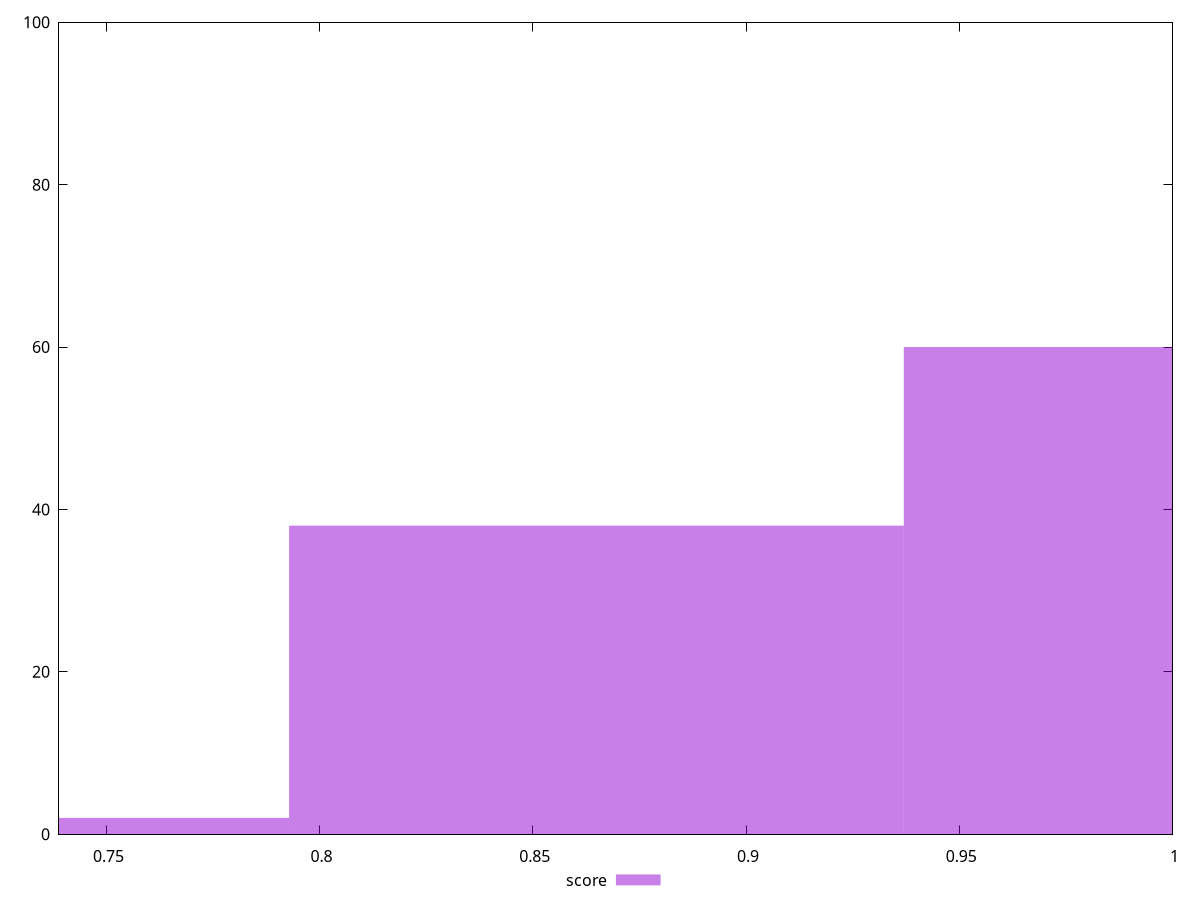 reset

$score <<EOF
0.8649185867217768 38
1.0090716845087397 60
0.7207654889348141 2
EOF

set key outside below
set boxwidth 0.1441530977869628
set xrange [0.7388888888888889:1]
set yrange [0:100]
set style fill transparent solid 0.5 noborder
set terminal svg size 640, 490 enhanced background rgb 'white'
set output "report_00007_2020-12-11T15:55:29.892Z/uses-http2/samples/pages+cached+noadtech/score/histogram.svg"

plot $score title "score" with boxes

reset
